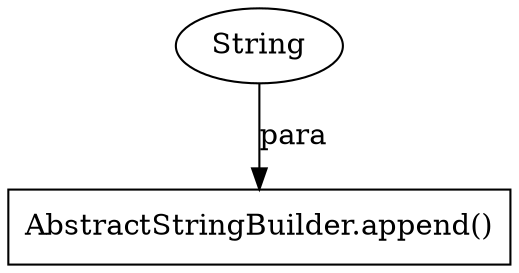 digraph "7046" {
1 [label="AbstractStringBuilder.append()" shape=box]
2 [label="String" shape=ellipse]
2 -> 1 [label="para"];
}